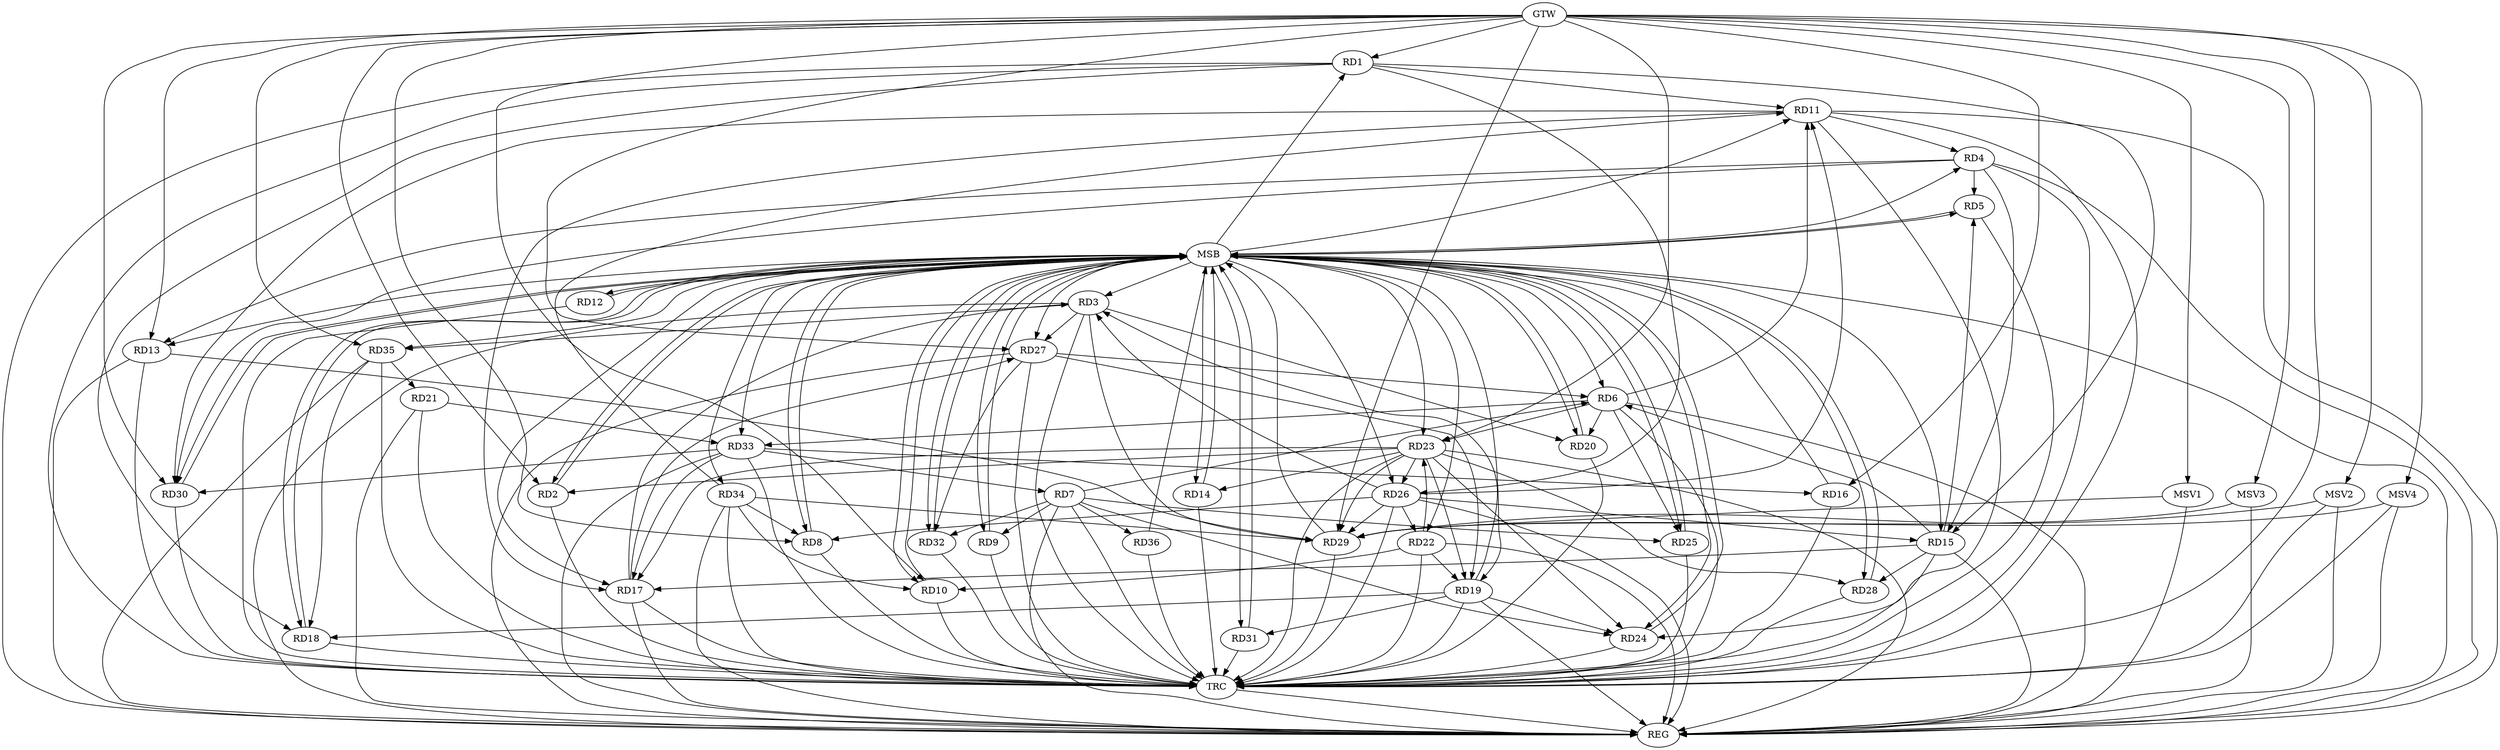 strict digraph G {
  RD1 [ label="RD1" ];
  RD2 [ label="RD2" ];
  RD3 [ label="RD3" ];
  RD4 [ label="RD4" ];
  RD5 [ label="RD5" ];
  RD6 [ label="RD6" ];
  RD7 [ label="RD7" ];
  RD8 [ label="RD8" ];
  RD9 [ label="RD9" ];
  RD10 [ label="RD10" ];
  RD11 [ label="RD11" ];
  RD12 [ label="RD12" ];
  RD13 [ label="RD13" ];
  RD14 [ label="RD14" ];
  RD15 [ label="RD15" ];
  RD16 [ label="RD16" ];
  RD17 [ label="RD17" ];
  RD18 [ label="RD18" ];
  RD19 [ label="RD19" ];
  RD20 [ label="RD20" ];
  RD21 [ label="RD21" ];
  RD22 [ label="RD22" ];
  RD23 [ label="RD23" ];
  RD24 [ label="RD24" ];
  RD25 [ label="RD25" ];
  RD26 [ label="RD26" ];
  RD27 [ label="RD27" ];
  RD28 [ label="RD28" ];
  RD29 [ label="RD29" ];
  RD30 [ label="RD30" ];
  RD31 [ label="RD31" ];
  RD32 [ label="RD32" ];
  RD33 [ label="RD33" ];
  RD34 [ label="RD34" ];
  RD35 [ label="RD35" ];
  RD36 [ label="RD36" ];
  GTW [ label="GTW" ];
  REG [ label="REG" ];
  MSB [ label="MSB" ];
  TRC [ label="TRC" ];
  MSV1 [ label="MSV1" ];
  MSV2 [ label="MSV2" ];
  MSV3 [ label="MSV3" ];
  MSV4 [ label="MSV4" ];
  RD1 -> RD11;
  RD1 -> RD15;
  RD1 -> RD18;
  RD1 -> RD26;
  RD23 -> RD2;
  RD17 -> RD3;
  RD19 -> RD3;
  RD3 -> RD20;
  RD26 -> RD3;
  RD3 -> RD27;
  RD3 -> RD29;
  RD3 -> RD35;
  RD4 -> RD5;
  RD11 -> RD4;
  RD4 -> RD13;
  RD4 -> RD15;
  RD4 -> RD30;
  RD15 -> RD5;
  RD7 -> RD6;
  RD6 -> RD11;
  RD15 -> RD6;
  RD6 -> RD20;
  RD6 -> RD23;
  RD6 -> RD25;
  RD27 -> RD6;
  RD6 -> RD33;
  RD7 -> RD9;
  RD7 -> RD24;
  RD7 -> RD25;
  RD7 -> RD32;
  RD33 -> RD7;
  RD7 -> RD36;
  RD26 -> RD8;
  RD34 -> RD8;
  RD22 -> RD10;
  RD34 -> RD10;
  RD11 -> RD17;
  RD11 -> RD24;
  RD26 -> RD11;
  RD11 -> RD30;
  RD34 -> RD11;
  RD13 -> RD29;
  RD23 -> RD14;
  RD15 -> RD17;
  RD26 -> RD15;
  RD15 -> RD28;
  RD33 -> RD16;
  RD23 -> RD17;
  RD17 -> RD27;
  RD33 -> RD17;
  RD19 -> RD18;
  RD35 -> RD18;
  RD22 -> RD19;
  RD23 -> RD19;
  RD19 -> RD24;
  RD27 -> RD19;
  RD19 -> RD31;
  RD21 -> RD33;
  RD35 -> RD21;
  RD22 -> RD23;
  RD26 -> RD22;
  RD23 -> RD24;
  RD23 -> RD26;
  RD23 -> RD28;
  RD23 -> RD29;
  RD26 -> RD29;
  RD27 -> RD32;
  RD34 -> RD29;
  RD33 -> RD30;
  GTW -> RD27;
  GTW -> RD30;
  GTW -> RD35;
  GTW -> RD1;
  GTW -> RD23;
  GTW -> RD2;
  GTW -> RD29;
  GTW -> RD16;
  GTW -> RD8;
  GTW -> RD10;
  GTW -> RD13;
  RD1 -> REG;
  RD3 -> REG;
  RD4 -> REG;
  RD6 -> REG;
  RD7 -> REG;
  RD11 -> REG;
  RD13 -> REG;
  RD15 -> REG;
  RD17 -> REG;
  RD19 -> REG;
  RD21 -> REG;
  RD22 -> REG;
  RD23 -> REG;
  RD26 -> REG;
  RD27 -> REG;
  RD33 -> REG;
  RD34 -> REG;
  RD35 -> REG;
  RD2 -> MSB;
  MSB -> RD3;
  MSB -> RD4;
  MSB -> RD17;
  MSB -> RD24;
  MSB -> RD31;
  MSB -> RD32;
  MSB -> REG;
  RD5 -> MSB;
  MSB -> RD2;
  MSB -> RD6;
  MSB -> RD28;
  MSB -> RD33;
  MSB -> RD34;
  RD8 -> MSB;
  MSB -> RD14;
  MSB -> RD22;
  RD9 -> MSB;
  MSB -> RD11;
  RD10 -> MSB;
  MSB -> RD25;
  RD12 -> MSB;
  MSB -> RD8;
  MSB -> RD13;
  MSB -> RD26;
  MSB -> RD30;
  RD14 -> MSB;
  RD16 -> MSB;
  MSB -> RD5;
  MSB -> RD9;
  MSB -> RD35;
  RD18 -> MSB;
  MSB -> RD23;
  RD20 -> MSB;
  MSB -> RD15;
  RD24 -> MSB;
  RD25 -> MSB;
  RD28 -> MSB;
  MSB -> RD12;
  MSB -> RD20;
  RD29 -> MSB;
  MSB -> RD27;
  RD30 -> MSB;
  MSB -> RD1;
  RD31 -> MSB;
  MSB -> RD18;
  RD32 -> MSB;
  RD36 -> MSB;
  MSB -> RD10;
  MSB -> RD19;
  RD1 -> TRC;
  RD2 -> TRC;
  RD3 -> TRC;
  RD4 -> TRC;
  RD5 -> TRC;
  RD6 -> TRC;
  RD7 -> TRC;
  RD8 -> TRC;
  RD9 -> TRC;
  RD10 -> TRC;
  RD11 -> TRC;
  RD12 -> TRC;
  RD13 -> TRC;
  RD14 -> TRC;
  RD15 -> TRC;
  RD16 -> TRC;
  RD17 -> TRC;
  RD18 -> TRC;
  RD19 -> TRC;
  RD20 -> TRC;
  RD21 -> TRC;
  RD22 -> TRC;
  RD23 -> TRC;
  RD24 -> TRC;
  RD25 -> TRC;
  RD26 -> TRC;
  RD27 -> TRC;
  RD28 -> TRC;
  RD29 -> TRC;
  RD30 -> TRC;
  RD31 -> TRC;
  RD32 -> TRC;
  RD33 -> TRC;
  RD34 -> TRC;
  RD35 -> TRC;
  RD36 -> TRC;
  GTW -> TRC;
  TRC -> REG;
  MSV1 -> RD29;
  GTW -> MSV1;
  MSV1 -> REG;
  MSV2 -> RD29;
  GTW -> MSV2;
  MSV2 -> REG;
  MSV2 -> TRC;
  MSV3 -> RD29;
  MSV4 -> RD29;
  GTW -> MSV3;
  MSV3 -> REG;
  GTW -> MSV4;
  MSV4 -> REG;
  MSV4 -> TRC;
}
